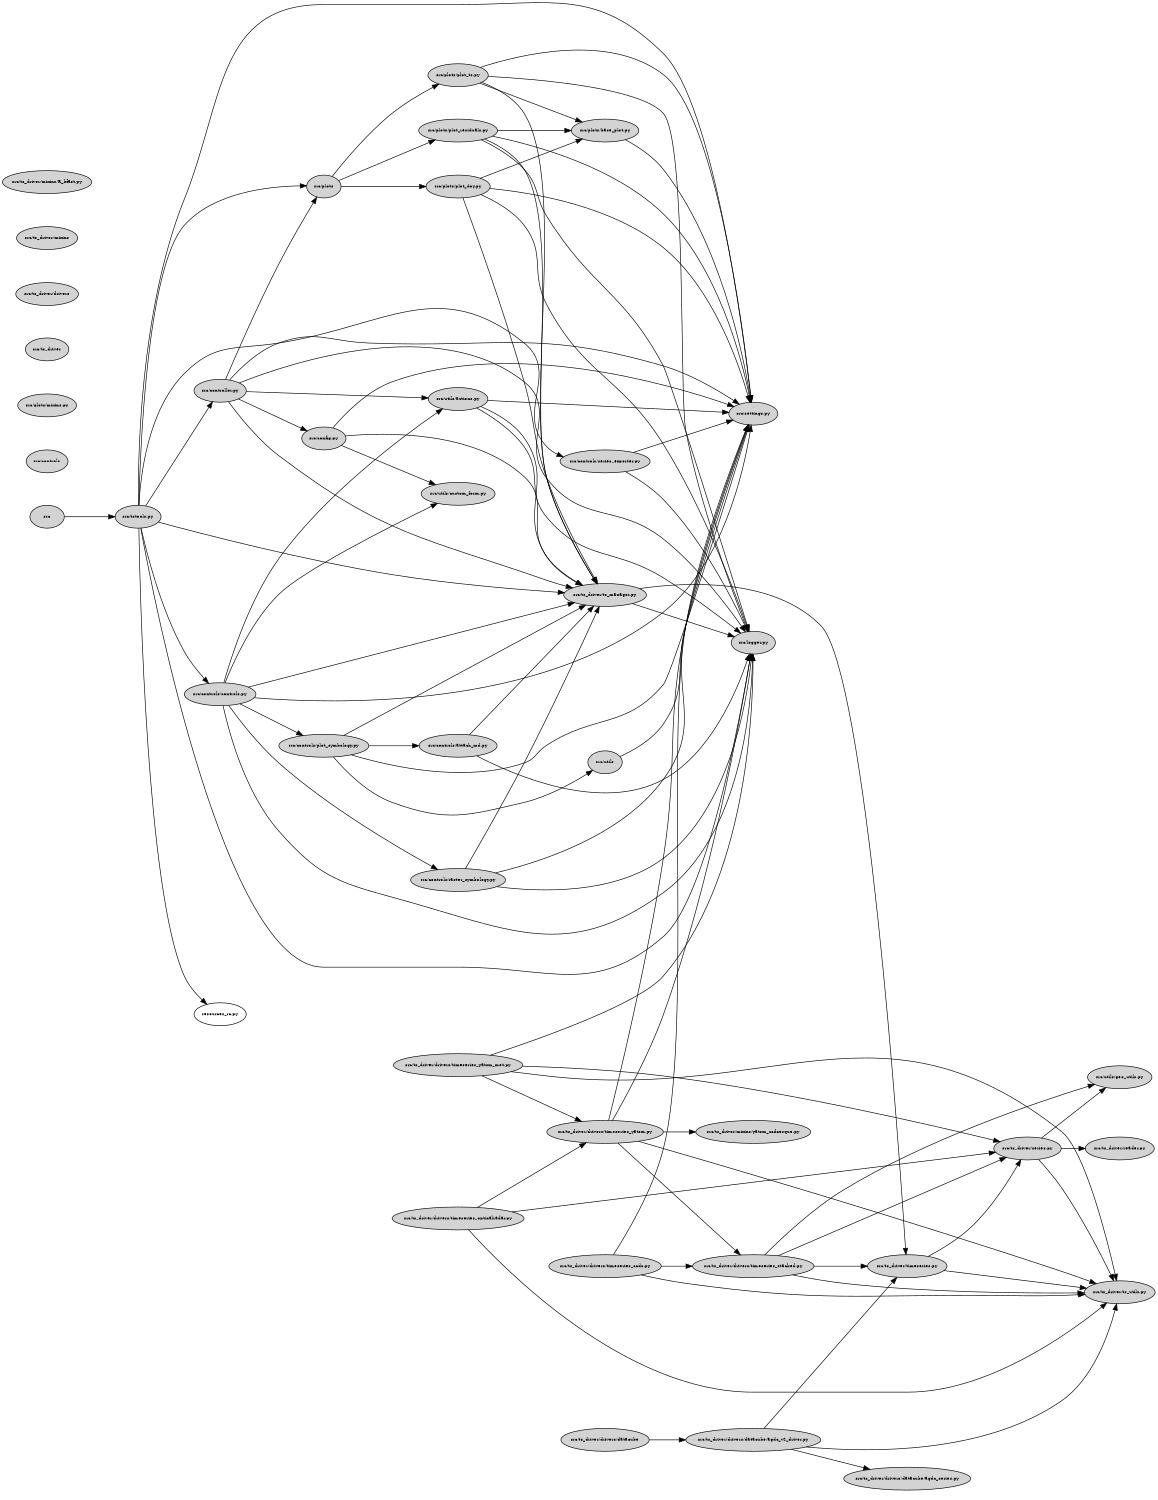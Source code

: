 
# This file was generated by sfood-graph.

strict digraph "dependencies" {
    graph [
        rankdir = "LR",
        overlap = "scale",
        size = "8,10",
        ratio = "fill",
        fontsize = "16",
        fontname = "Helvetica",
        clusterrank = "local"
        ]

       node [
           fontsize=7
           shape=ellipse
//           style=filled
//           shape=box
       ];

//     node [
//         fontsize=7
//       style=ellipse
//     ];

"src"  [style=filled];
"src" -> "src/tstools.py";
"src/config.py"  [style=filled];
"src/config.py" -> "src/settings.py";
"src/config.py" -> "src/ts_driver/ts_manager.py";
"src/config.py" -> "src/utils/custom_form.py";
"src/controller.py"  [style=filled];
"src/controller.py" -> "src/config.py";
"src/controller.py" -> "src/logger.py";
"src/controller.py" -> "src/plots";
"src/controller.py" -> "src/settings.py";
"src/controller.py" -> "src/ts_driver/ts_manager.py";
"src/controller.py" -> "src/utils/actions.py";
"src/controls"  [style=filled];
"src/controls/attach_md.py"  [style=filled];
"src/controls/attach_md.py" -> "src/logger.py";
"src/controls/attach_md.py" -> "src/ts_driver/ts_manager.py";
"src/controls/controls.py"  [style=filled];
"src/controls/controls.py" -> "src/controls/plot_symbology.py";
"src/controls/controls.py" -> "src/controls/raster_symbology.py";
"src/controls/controls.py" -> "src/logger.py";
"src/controls/controls.py" -> "src/settings.py";
"src/controls/controls.py" -> "src/ts_driver/ts_manager.py";
"src/controls/controls.py" -> "src/utils/actions.py";
"src/controls/controls.py" -> "src/utils/custom_form.py";
"src/controls/plot_symbology.py"  [style=filled];
"src/controls/plot_symbology.py" -> "src/controls/attach_md.py";
"src/controls/plot_symbology.py" -> "src/settings.py";
"src/controls/plot_symbology.py" -> "src/ts_driver/ts_manager.py";
"src/controls/plot_symbology.py" -> "src/utils";
"src/controls/raster_symbology.py"  [style=filled];
"src/controls/raster_symbology.py" -> "src/logger.py";
"src/controls/raster_symbology.py" -> "src/settings.py";
"src/controls/raster_symbology.py" -> "src/ts_driver/ts_manager.py";
"src/controls/series_exporter.py"  [style=filled];
"src/controls/series_exporter.py" -> "src/logger.py";
"src/controls/series_exporter.py" -> "src/settings.py";
"src/logger.py"  [style=filled];
"src/plots"  [style=filled];
"src/plots" -> "src/plots/plot_doy.py";
"src/plots" -> "src/plots/plot_residuals.py";
"src/plots" -> "src/plots/plot_ts.py";
"src/plots/base_plot.py"  [style=filled];
"src/plots/base_plot.py" -> "src/settings.py";
"src/plots/mixins.py"  [style=filled];
"src/plots/plot_doy.py"  [style=filled];
"src/plots/plot_doy.py" -> "src/logger.py";
"src/plots/plot_doy.py" -> "src/plots/base_plot.py";
"src/plots/plot_doy.py" -> "src/settings.py";
"src/plots/plot_doy.py" -> "src/ts_driver/ts_manager.py";
"src/plots/plot_residuals.py"  [style=filled];
"src/plots/plot_residuals.py" -> "src/logger.py";
"src/plots/plot_residuals.py" -> "src/plots/base_plot.py";
"src/plots/plot_residuals.py" -> "src/settings.py";
"src/plots/plot_residuals.py" -> "src/ts_driver/ts_manager.py";
"src/plots/plot_ts.py"  [style=filled];
"src/plots/plot_ts.py" -> "src/logger.py";
"src/plots/plot_ts.py" -> "src/plots/base_plot.py";
"src/plots/plot_ts.py" -> "src/settings.py";
"src/plots/plot_ts.py" -> "src/ts_driver/ts_manager.py";
"src/settings.py"  [style=filled];
"src/ts_driver"  [style=filled];
"src/ts_driver/drivers"  [style=filled];
"src/ts_driver/drivers/datacube"  [style=filled];
"src/ts_driver/drivers/datacube" -> "src/ts_driver/drivers/datacube/agdc_v2_driver.py";
"src/ts_driver/drivers/datacube/agdc_series.py"  [style=filled];
"src/ts_driver/drivers/datacube/agdc_v2_driver.py"  [style=filled];
"src/ts_driver/drivers/datacube/agdc_v2_driver.py" -> "src/ts_driver/drivers/datacube/agdc_series.py";
"src/ts_driver/drivers/datacube/agdc_v2_driver.py" -> "src/ts_driver/timeseries.py";
"src/ts_driver/drivers/datacube/agdc_v2_driver.py" -> "src/ts_driver/ts_utils.py";
"src/ts_driver/drivers/timeseries_ccdc.py"  [style=filled];
"src/ts_driver/drivers/timeseries_ccdc.py" -> "src/settings.py";
"src/ts_driver/drivers/timeseries_ccdc.py" -> "src/ts_driver/drivers/timeseries_stacked.py";
"src/ts_driver/drivers/timeseries_ccdc.py" -> "src/ts_driver/ts_utils.py";
"src/ts_driver/drivers/timeseries_opticalradar.py"  [style=filled];
"src/ts_driver/drivers/timeseries_opticalradar.py" -> "src/ts_driver/drivers/timeseries_yatsm.py";
"src/ts_driver/drivers/timeseries_opticalradar.py" -> "src/ts_driver/series.py";
"src/ts_driver/drivers/timeseries_opticalradar.py" -> "src/ts_driver/ts_utils.py";
"src/ts_driver/drivers/timeseries_stacked.py"  [style=filled];
"src/ts_driver/drivers/timeseries_stacked.py" -> "src/ts_driver/series.py";
"src/ts_driver/drivers/timeseries_stacked.py" -> "src/ts_driver/timeseries.py";
"src/ts_driver/drivers/timeseries_stacked.py" -> "src/ts_driver/ts_utils.py";
"src/ts_driver/drivers/timeseries_stacked.py" -> "src/utils/geo_utils.py";
"src/ts_driver/drivers/timeseries_yatsm.py"  [style=filled];
"src/ts_driver/drivers/timeseries_yatsm.py" -> "src/logger.py";
"src/ts_driver/drivers/timeseries_yatsm.py" -> "src/settings.py";
"src/ts_driver/drivers/timeseries_yatsm.py" -> "src/ts_driver/drivers/timeseries_stacked.py";
"src/ts_driver/drivers/timeseries_yatsm.py" -> "src/ts_driver/mixins/yatsm_ccdcesque.py";
"src/ts_driver/drivers/timeseries_yatsm.py" -> "src/ts_driver/ts_utils.py";
"src/ts_driver/drivers/timeseries_yatsm_met.py"  [style=filled];
"src/ts_driver/drivers/timeseries_yatsm_met.py" -> "src/logger.py";
"src/ts_driver/drivers/timeseries_yatsm_met.py" -> "src/ts_driver/drivers/timeseries_yatsm.py";
"src/ts_driver/drivers/timeseries_yatsm_met.py" -> "src/ts_driver/series.py";
"src/ts_driver/drivers/timeseries_yatsm_met.py" -> "src/ts_driver/ts_utils.py";
"src/ts_driver/mixins"  [style=filled];
"src/ts_driver/mixins/R_bfast.py"  [style=filled];
"src/ts_driver/mixins/yatsm_ccdcesque.py"  [style=filled];
"src/ts_driver/reader.py"  [style=filled];
"src/ts_driver/series.py"  [style=filled];
"src/ts_driver/series.py" -> "src/ts_driver/reader.py";
"src/ts_driver/series.py" -> "src/ts_driver/ts_utils.py";
"src/ts_driver/series.py" -> "src/utils/geo_utils.py";
"src/ts_driver/timeseries.py"  [style=filled];
"src/ts_driver/timeseries.py" -> "src/ts_driver/series.py";
"src/ts_driver/timeseries.py" -> "src/ts_driver/ts_utils.py";
"src/ts_driver/ts_manager.py"  [style=filled];
"src/ts_driver/ts_manager.py" -> "src/logger.py";
"src/ts_driver/ts_manager.py" -> "src/ts_driver/timeseries.py";
"src/ts_driver/ts_utils.py"  [style=filled];
"src/tstools.py"  [style=filled];
"src/tstools.py" -> "resources_rc.py";
"src/tstools.py" -> "src/controller.py";
"src/tstools.py" -> "src/controls/controls.py";
"src/tstools.py" -> "src/controls/series_exporter.py";
"src/tstools.py" -> "src/logger.py";
"src/tstools.py" -> "src/plots";
"src/tstools.py" -> "src/settings.py";
"src/tstools.py" -> "src/ts_driver/ts_manager.py";
"src/utils"  [style=filled];
"src/utils" -> "src/settings.py";
"src/utils/actions.py"  [style=filled];
"src/utils/actions.py" -> "src/logger.py";
"src/utils/actions.py" -> "src/settings.py";
"src/utils/actions.py" -> "src/ts_driver/ts_manager.py";
"src/utils/custom_form.py"  [style=filled];
"src/utils/geo_utils.py"  [style=filled];


}
